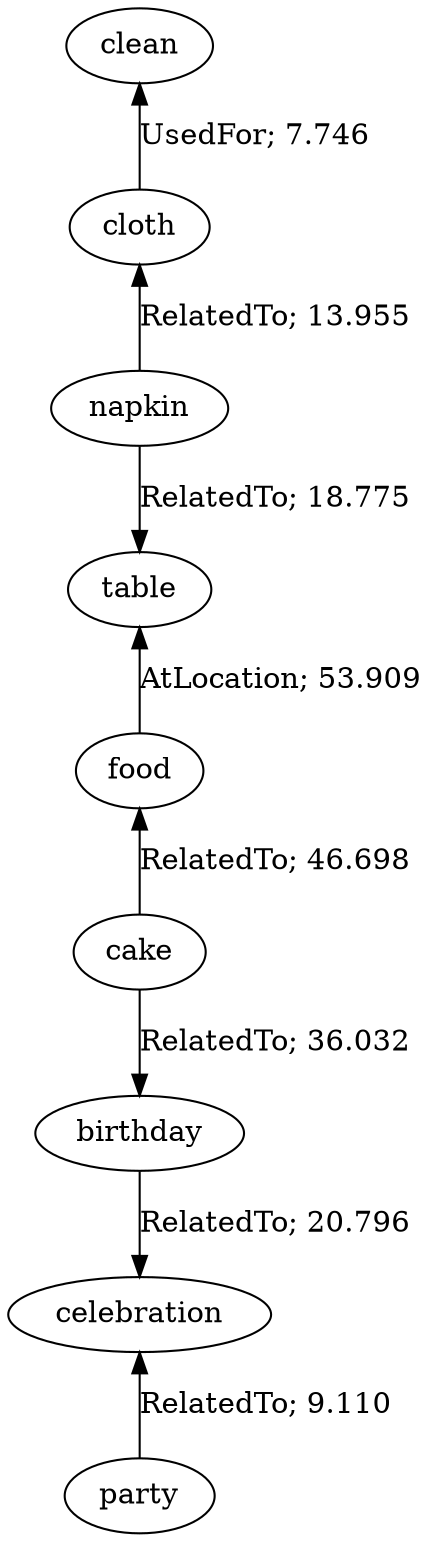 // The path the concepts from "clean" to "party".Path Length: 8; Weight Sum: 207.0217902519133; Average Weight: 25.877723781489163
digraph "4_c---clean-party---PLen8_WSum207.022_WAvg25.878" {
	0 [label=clean]
	1 [label=cloth]
	2 [label=napkin]
	3 [label=table]
	4 [label=food]
	5 [label=cake]
	6 [label=birthday]
	7 [label=celebration]
	8 [label=party]
	0 -> 1 [label="UsedFor; 7.746" dir=back weight=7.746]
	1 -> 2 [label="RelatedTo; 13.955" dir=back weight=13.955]
	2 -> 3 [label="RelatedTo; 18.775" dir=forward weight=18.775]
	3 -> 4 [label="AtLocation; 53.909" dir=back weight=53.909]
	4 -> 5 [label="RelatedTo; 46.698" dir=back weight=46.698]
	5 -> 6 [label="RelatedTo; 36.032" dir=forward weight=36.032]
	6 -> 7 [label="RelatedTo; 20.796" dir=forward weight=20.796]
	7 -> 8 [label="RelatedTo; 9.110" dir=back weight=9.110]
}
